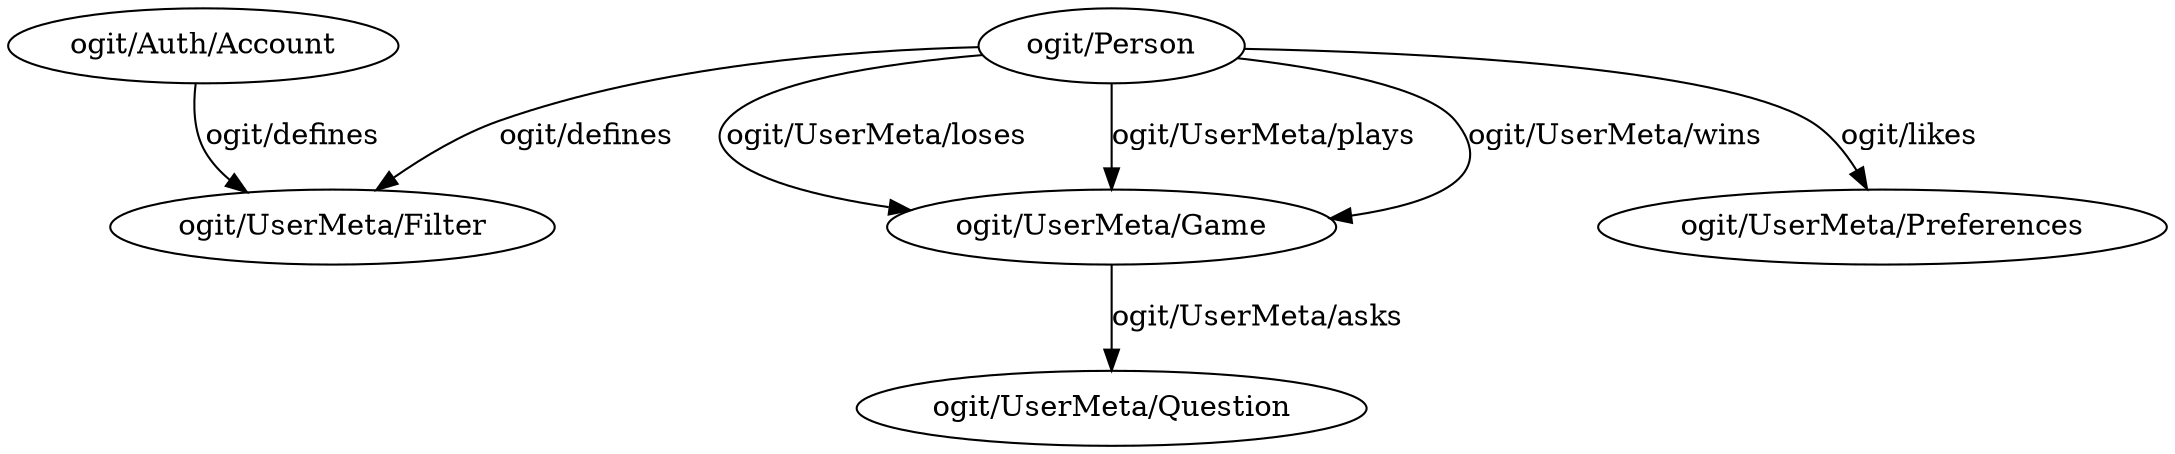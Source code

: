digraph OGIT_ontology {
   "ogit/Auth/Account" -> "ogit/UserMeta/Filter" [label="ogit/defines    "];
   "ogit/Person" -> "ogit/UserMeta/Filter" [label="ogit/defines    "];
   "ogit/UserMeta/Game" -> "ogit/UserMeta/Question" [label="ogit/UserMeta/asks    "];
   "ogit/Person" -> "ogit/UserMeta/Preferences" [label="ogit/likes    "];
   "ogit/Person" -> "ogit/UserMeta/Game" [label="ogit/UserMeta/loses    "];
   "ogit/Person" -> "ogit/UserMeta/Game" [label="ogit/UserMeta/plays    "];
   "ogit/Person" -> "ogit/UserMeta/Game" [label="ogit/UserMeta/wins    "];
}

